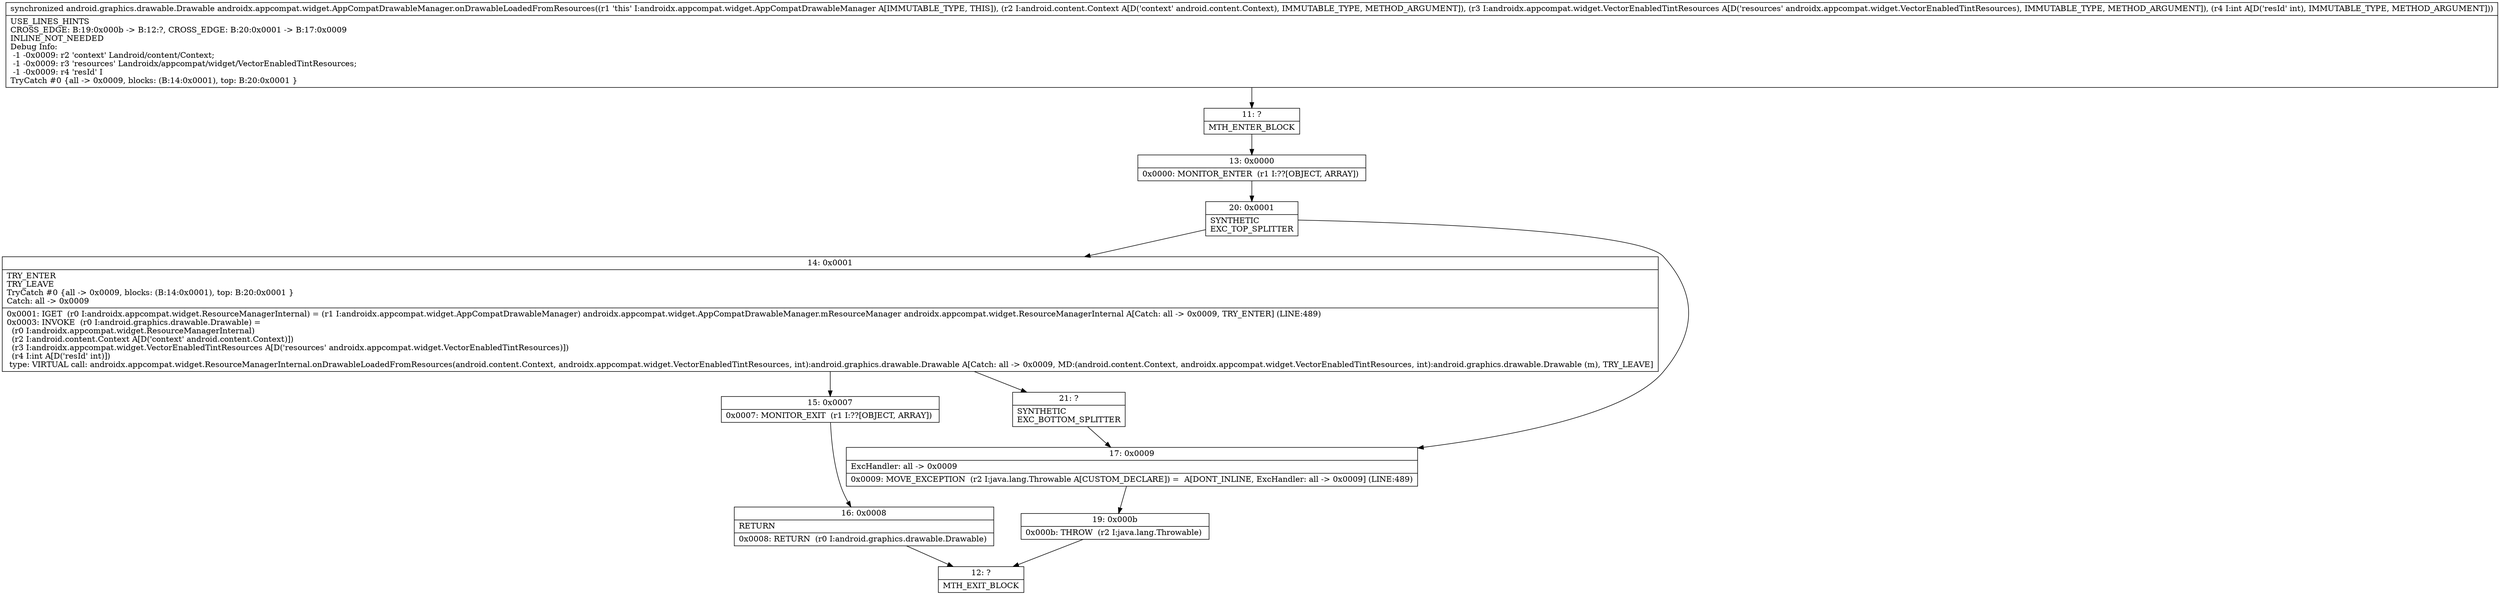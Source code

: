 digraph "CFG forandroidx.appcompat.widget.AppCompatDrawableManager.onDrawableLoadedFromResources(Landroid\/content\/Context;Landroidx\/appcompat\/widget\/VectorEnabledTintResources;I)Landroid\/graphics\/drawable\/Drawable;" {
Node_11 [shape=record,label="{11\:\ ?|MTH_ENTER_BLOCK\l}"];
Node_13 [shape=record,label="{13\:\ 0x0000|0x0000: MONITOR_ENTER  (r1 I:??[OBJECT, ARRAY]) \l}"];
Node_20 [shape=record,label="{20\:\ 0x0001|SYNTHETIC\lEXC_TOP_SPLITTER\l}"];
Node_14 [shape=record,label="{14\:\ 0x0001|TRY_ENTER\lTRY_LEAVE\lTryCatch #0 \{all \-\> 0x0009, blocks: (B:14:0x0001), top: B:20:0x0001 \}\lCatch: all \-\> 0x0009\l|0x0001: IGET  (r0 I:androidx.appcompat.widget.ResourceManagerInternal) = (r1 I:androidx.appcompat.widget.AppCompatDrawableManager) androidx.appcompat.widget.AppCompatDrawableManager.mResourceManager androidx.appcompat.widget.ResourceManagerInternal A[Catch: all \-\> 0x0009, TRY_ENTER] (LINE:489)\l0x0003: INVOKE  (r0 I:android.graphics.drawable.Drawable) = \l  (r0 I:androidx.appcompat.widget.ResourceManagerInternal)\l  (r2 I:android.content.Context A[D('context' android.content.Context)])\l  (r3 I:androidx.appcompat.widget.VectorEnabledTintResources A[D('resources' androidx.appcompat.widget.VectorEnabledTintResources)])\l  (r4 I:int A[D('resId' int)])\l type: VIRTUAL call: androidx.appcompat.widget.ResourceManagerInternal.onDrawableLoadedFromResources(android.content.Context, androidx.appcompat.widget.VectorEnabledTintResources, int):android.graphics.drawable.Drawable A[Catch: all \-\> 0x0009, MD:(android.content.Context, androidx.appcompat.widget.VectorEnabledTintResources, int):android.graphics.drawable.Drawable (m), TRY_LEAVE]\l}"];
Node_15 [shape=record,label="{15\:\ 0x0007|0x0007: MONITOR_EXIT  (r1 I:??[OBJECT, ARRAY]) \l}"];
Node_16 [shape=record,label="{16\:\ 0x0008|RETURN\l|0x0008: RETURN  (r0 I:android.graphics.drawable.Drawable) \l}"];
Node_12 [shape=record,label="{12\:\ ?|MTH_EXIT_BLOCK\l}"];
Node_21 [shape=record,label="{21\:\ ?|SYNTHETIC\lEXC_BOTTOM_SPLITTER\l}"];
Node_17 [shape=record,label="{17\:\ 0x0009|ExcHandler: all \-\> 0x0009\l|0x0009: MOVE_EXCEPTION  (r2 I:java.lang.Throwable A[CUSTOM_DECLARE]) =  A[DONT_INLINE, ExcHandler: all \-\> 0x0009] (LINE:489)\l}"];
Node_19 [shape=record,label="{19\:\ 0x000b|0x000b: THROW  (r2 I:java.lang.Throwable) \l}"];
MethodNode[shape=record,label="{synchronized android.graphics.drawable.Drawable androidx.appcompat.widget.AppCompatDrawableManager.onDrawableLoadedFromResources((r1 'this' I:androidx.appcompat.widget.AppCompatDrawableManager A[IMMUTABLE_TYPE, THIS]), (r2 I:android.content.Context A[D('context' android.content.Context), IMMUTABLE_TYPE, METHOD_ARGUMENT]), (r3 I:androidx.appcompat.widget.VectorEnabledTintResources A[D('resources' androidx.appcompat.widget.VectorEnabledTintResources), IMMUTABLE_TYPE, METHOD_ARGUMENT]), (r4 I:int A[D('resId' int), IMMUTABLE_TYPE, METHOD_ARGUMENT]))  | USE_LINES_HINTS\lCROSS_EDGE: B:19:0x000b \-\> B:12:?, CROSS_EDGE: B:20:0x0001 \-\> B:17:0x0009\lINLINE_NOT_NEEDED\lDebug Info:\l  \-1 \-0x0009: r2 'context' Landroid\/content\/Context;\l  \-1 \-0x0009: r3 'resources' Landroidx\/appcompat\/widget\/VectorEnabledTintResources;\l  \-1 \-0x0009: r4 'resId' I\lTryCatch #0 \{all \-\> 0x0009, blocks: (B:14:0x0001), top: B:20:0x0001 \}\l}"];
MethodNode -> Node_11;Node_11 -> Node_13;
Node_13 -> Node_20;
Node_20 -> Node_14;
Node_20 -> Node_17;
Node_14 -> Node_15;
Node_14 -> Node_21;
Node_15 -> Node_16;
Node_16 -> Node_12;
Node_21 -> Node_17;
Node_17 -> Node_19;
Node_19 -> Node_12;
}

